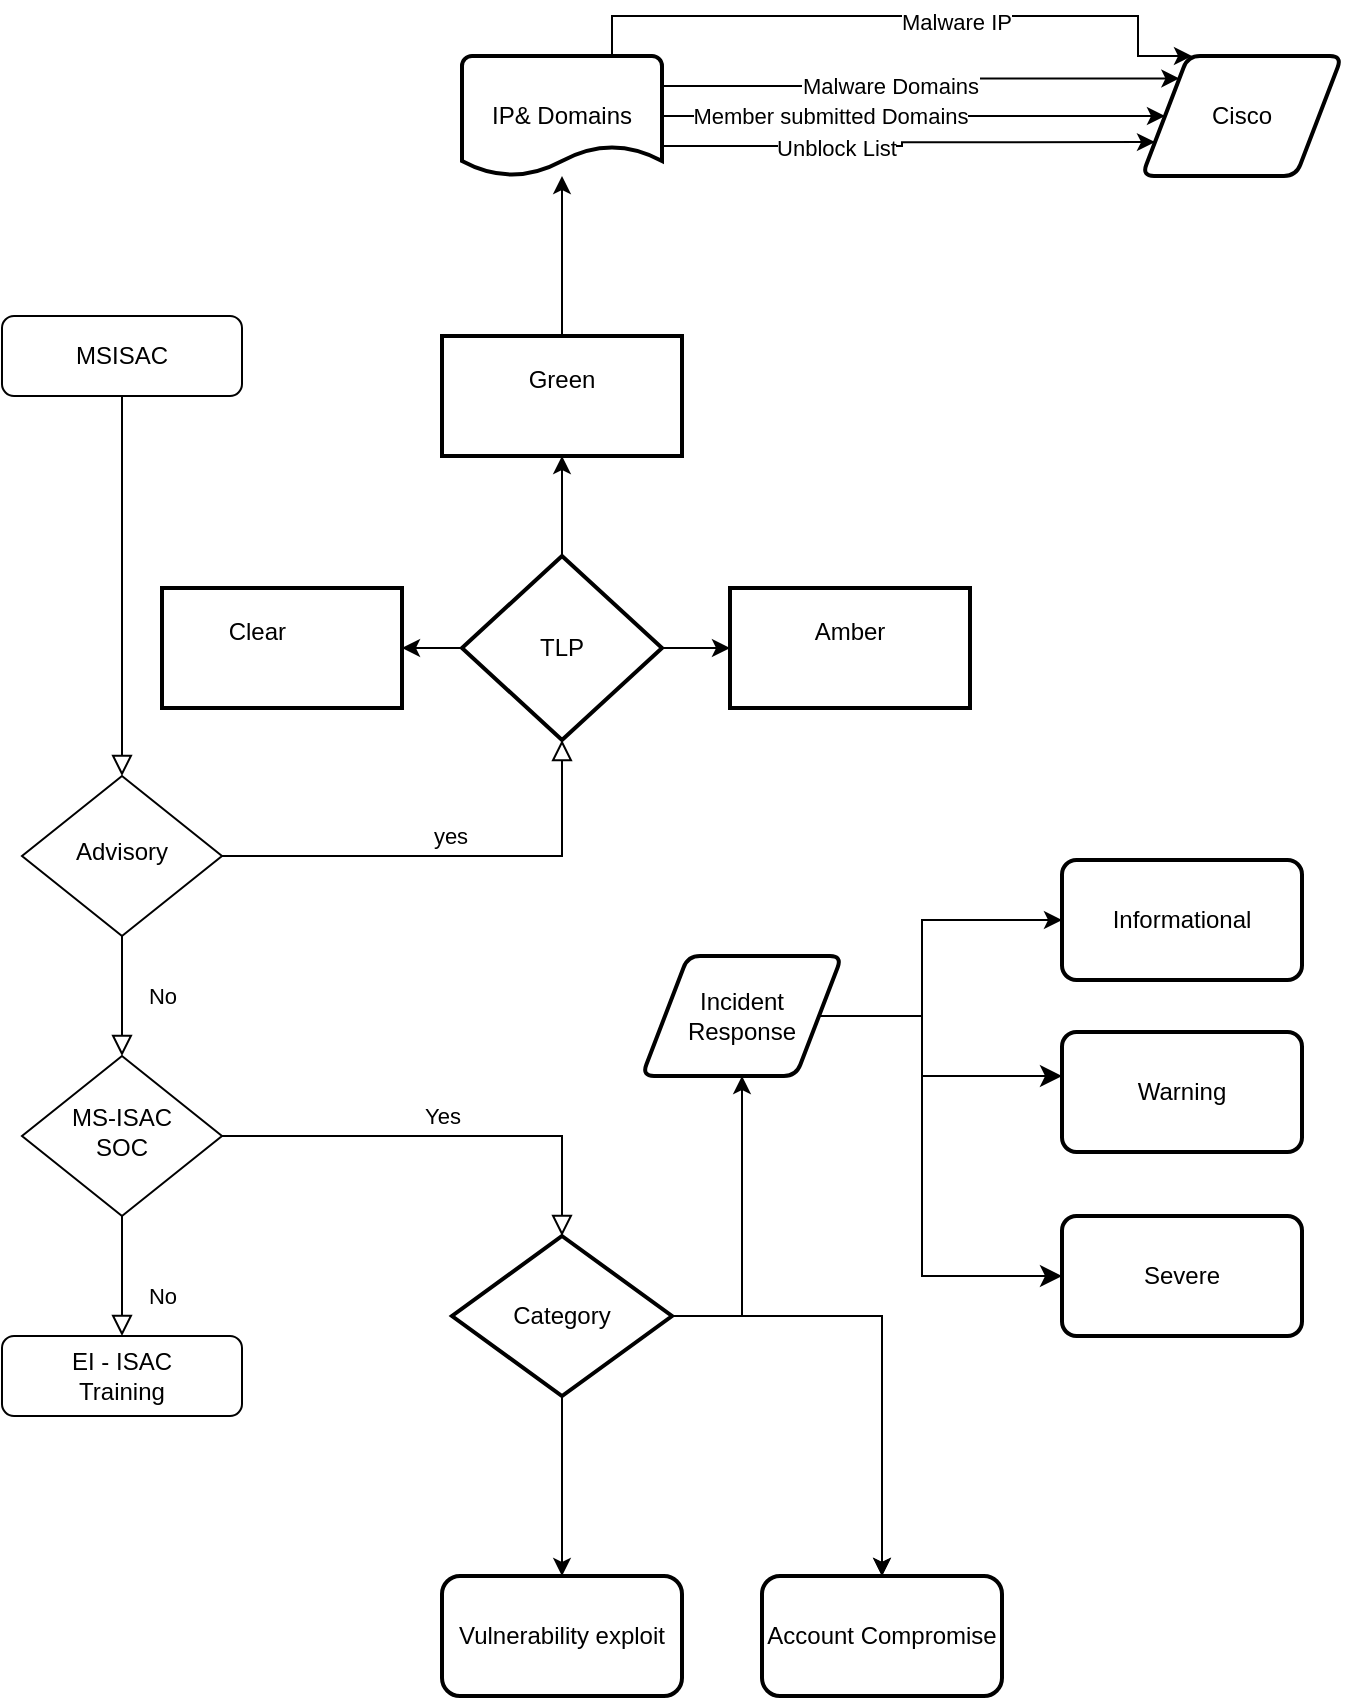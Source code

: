 <mxfile version="21.6.5" type="github">
  <diagram id="C5RBs43oDa-KdzZeNtuy" name="Page-1">
    <mxGraphModel dx="1434" dy="1943" grid="1" gridSize="10" guides="1" tooltips="1" connect="1" arrows="1" fold="1" page="1" pageScale="1" pageWidth="827" pageHeight="1169" math="0" shadow="0">
      <root>
        <mxCell id="WIyWlLk6GJQsqaUBKTNV-0" />
        <mxCell id="WIyWlLk6GJQsqaUBKTNV-1" parent="WIyWlLk6GJQsqaUBKTNV-0" />
        <mxCell id="WIyWlLk6GJQsqaUBKTNV-2" value="" style="rounded=0;html=1;jettySize=auto;orthogonalLoop=1;fontSize=11;endArrow=block;endFill=0;endSize=8;strokeWidth=1;shadow=0;labelBackgroundColor=none;edgeStyle=orthogonalEdgeStyle;" parent="WIyWlLk6GJQsqaUBKTNV-1" source="WIyWlLk6GJQsqaUBKTNV-3" target="WIyWlLk6GJQsqaUBKTNV-6" edge="1">
          <mxGeometry relative="1" as="geometry" />
        </mxCell>
        <mxCell id="WIyWlLk6GJQsqaUBKTNV-3" value="MSISAC " style="rounded=1;whiteSpace=wrap;html=1;fontSize=12;glass=0;strokeWidth=1;shadow=0;" parent="WIyWlLk6GJQsqaUBKTNV-1" vertex="1">
          <mxGeometry x="50" y="-80" width="120" height="40" as="geometry" />
        </mxCell>
        <mxCell id="WIyWlLk6GJQsqaUBKTNV-4" value="No" style="rounded=0;html=1;jettySize=auto;orthogonalLoop=1;fontSize=11;endArrow=block;endFill=0;endSize=8;strokeWidth=1;shadow=0;labelBackgroundColor=none;edgeStyle=orthogonalEdgeStyle;" parent="WIyWlLk6GJQsqaUBKTNV-1" source="WIyWlLk6GJQsqaUBKTNV-6" target="WIyWlLk6GJQsqaUBKTNV-10" edge="1">
          <mxGeometry y="20" relative="1" as="geometry">
            <mxPoint as="offset" />
          </mxGeometry>
        </mxCell>
        <mxCell id="WIyWlLk6GJQsqaUBKTNV-5" value="yes" style="edgeStyle=orthogonalEdgeStyle;rounded=0;html=1;jettySize=auto;orthogonalLoop=1;fontSize=11;endArrow=block;endFill=0;endSize=8;strokeWidth=1;shadow=0;labelBackgroundColor=none;" parent="WIyWlLk6GJQsqaUBKTNV-1" source="WIyWlLk6GJQsqaUBKTNV-6" target="WIyWlLk6GJQsqaUBKTNV-7" edge="1">
          <mxGeometry y="10" relative="1" as="geometry">
            <mxPoint as="offset" />
          </mxGeometry>
        </mxCell>
        <mxCell id="WIyWlLk6GJQsqaUBKTNV-6" value="Advisory " style="rhombus;whiteSpace=wrap;html=1;shadow=0;fontFamily=Helvetica;fontSize=12;align=center;strokeWidth=1;spacing=6;spacingTop=-4;" parent="WIyWlLk6GJQsqaUBKTNV-1" vertex="1">
          <mxGeometry x="60" y="150" width="100" height="80" as="geometry" />
        </mxCell>
        <mxCell id="SXRWceZyZXSWCd43gUxl-40" value="" style="edgeStyle=orthogonalEdgeStyle;rounded=0;orthogonalLoop=1;jettySize=auto;html=1;" parent="WIyWlLk6GJQsqaUBKTNV-1" source="WIyWlLk6GJQsqaUBKTNV-7" target="SXRWceZyZXSWCd43gUxl-9" edge="1">
          <mxGeometry relative="1" as="geometry" />
        </mxCell>
        <mxCell id="SXRWceZyZXSWCd43gUxl-41" value="" style="edgeStyle=orthogonalEdgeStyle;rounded=0;orthogonalLoop=1;jettySize=auto;html=1;" parent="WIyWlLk6GJQsqaUBKTNV-1" source="WIyWlLk6GJQsqaUBKTNV-7" target="SXRWceZyZXSWCd43gUxl-11" edge="1">
          <mxGeometry relative="1" as="geometry" />
        </mxCell>
        <mxCell id="SXRWceZyZXSWCd43gUxl-42" value="" style="edgeStyle=orthogonalEdgeStyle;rounded=0;orthogonalLoop=1;jettySize=auto;html=1;" parent="WIyWlLk6GJQsqaUBKTNV-1" source="WIyWlLk6GJQsqaUBKTNV-7" target="SXRWceZyZXSWCd43gUxl-13" edge="1">
          <mxGeometry relative="1" as="geometry" />
        </mxCell>
        <mxCell id="WIyWlLk6GJQsqaUBKTNV-7" value="TLP " style="rounded=1;whiteSpace=wrap;html=1;fontSize=12;glass=0;strokeWidth=2;shadow=0;shape=mxgraph.flowchart.decision;" parent="WIyWlLk6GJQsqaUBKTNV-1" vertex="1">
          <mxGeometry x="280" y="40" width="100" height="92" as="geometry" />
        </mxCell>
        <mxCell id="WIyWlLk6GJQsqaUBKTNV-8" value="No" style="rounded=0;html=1;jettySize=auto;orthogonalLoop=1;fontSize=11;endArrow=block;endFill=0;endSize=8;strokeWidth=1;shadow=0;labelBackgroundColor=none;edgeStyle=orthogonalEdgeStyle;" parent="WIyWlLk6GJQsqaUBKTNV-1" source="WIyWlLk6GJQsqaUBKTNV-10" target="WIyWlLk6GJQsqaUBKTNV-11" edge="1">
          <mxGeometry x="0.333" y="20" relative="1" as="geometry">
            <mxPoint as="offset" />
          </mxGeometry>
        </mxCell>
        <mxCell id="WIyWlLk6GJQsqaUBKTNV-9" value="Yes" style="edgeStyle=orthogonalEdgeStyle;rounded=0;html=1;jettySize=auto;orthogonalLoop=1;fontSize=11;endArrow=block;endFill=0;endSize=8;strokeWidth=1;shadow=0;labelBackgroundColor=none;" parent="WIyWlLk6GJQsqaUBKTNV-1" source="WIyWlLk6GJQsqaUBKTNV-10" target="WIyWlLk6GJQsqaUBKTNV-12" edge="1">
          <mxGeometry y="10" relative="1" as="geometry">
            <mxPoint as="offset" />
          </mxGeometry>
        </mxCell>
        <mxCell id="WIyWlLk6GJQsqaUBKTNV-10" value="&lt;div&gt;MS-ISAC &lt;br&gt;&lt;/div&gt;&lt;div&gt;SOC &lt;br&gt;&lt;/div&gt;" style="rhombus;whiteSpace=wrap;html=1;shadow=0;fontFamily=Helvetica;fontSize=12;align=center;strokeWidth=1;spacing=6;spacingTop=-4;" parent="WIyWlLk6GJQsqaUBKTNV-1" vertex="1">
          <mxGeometry x="60" y="290" width="100" height="80" as="geometry" />
        </mxCell>
        <mxCell id="WIyWlLk6GJQsqaUBKTNV-11" value="&lt;div&gt;EI - ISAC &lt;br&gt;&lt;/div&gt;&lt;div&gt;Training &lt;br&gt;&lt;/div&gt;" style="rounded=1;whiteSpace=wrap;html=1;fontSize=12;glass=0;strokeWidth=1;shadow=0;" parent="WIyWlLk6GJQsqaUBKTNV-1" vertex="1">
          <mxGeometry x="50" y="430" width="120" height="40" as="geometry" />
        </mxCell>
        <mxCell id="SXRWceZyZXSWCd43gUxl-17" value="" style="edgeStyle=orthogonalEdgeStyle;rounded=0;orthogonalLoop=1;jettySize=auto;html=1;" parent="WIyWlLk6GJQsqaUBKTNV-1" source="WIyWlLk6GJQsqaUBKTNV-12" target="SXRWceZyZXSWCd43gUxl-16" edge="1">
          <mxGeometry relative="1" as="geometry" />
        </mxCell>
        <mxCell id="SXRWceZyZXSWCd43gUxl-19" value="" style="edgeStyle=orthogonalEdgeStyle;rounded=0;orthogonalLoop=1;jettySize=auto;html=1;" parent="WIyWlLk6GJQsqaUBKTNV-1" source="WIyWlLk6GJQsqaUBKTNV-12" target="SXRWceZyZXSWCd43gUxl-18" edge="1">
          <mxGeometry relative="1" as="geometry" />
        </mxCell>
        <mxCell id="SXRWceZyZXSWCd43gUxl-21" value="" style="edgeStyle=orthogonalEdgeStyle;rounded=0;orthogonalLoop=1;jettySize=auto;html=1;" parent="WIyWlLk6GJQsqaUBKTNV-1" source="WIyWlLk6GJQsqaUBKTNV-12" target="SXRWceZyZXSWCd43gUxl-16" edge="1">
          <mxGeometry relative="1" as="geometry" />
        </mxCell>
        <mxCell id="SXRWceZyZXSWCd43gUxl-22" style="edgeStyle=orthogonalEdgeStyle;rounded=0;orthogonalLoop=1;jettySize=auto;html=1;exitX=1;exitY=0.5;exitDx=0;exitDy=0;exitPerimeter=0;entryX=0.5;entryY=1;entryDx=0;entryDy=0;" parent="WIyWlLk6GJQsqaUBKTNV-1" source="WIyWlLk6GJQsqaUBKTNV-12" target="SXRWceZyZXSWCd43gUxl-23" edge="1">
          <mxGeometry relative="1" as="geometry">
            <mxPoint x="420" y="330" as="targetPoint" />
          </mxGeometry>
        </mxCell>
        <mxCell id="WIyWlLk6GJQsqaUBKTNV-12" value="Category" style="rounded=1;whiteSpace=wrap;html=1;fontSize=12;glass=0;strokeWidth=2;shadow=0;shape=mxgraph.flowchart.decision;" parent="WIyWlLk6GJQsqaUBKTNV-1" vertex="1">
          <mxGeometry x="275" y="380" width="110" height="80" as="geometry" />
        </mxCell>
        <mxCell id="SXRWceZyZXSWCd43gUxl-9" value="Clear &lt;span style=&quot;white-space: pre;&quot;&gt;&#x9;&lt;/span&gt;" style="whiteSpace=wrap;html=1;verticalAlign=top;strokeWidth=2;labelBackgroundColor=default;spacingTop=8;" parent="WIyWlLk6GJQsqaUBKTNV-1" vertex="1">
          <mxGeometry x="130" y="56" width="120" height="60" as="geometry" />
        </mxCell>
        <mxCell id="XPrcIIM_zlbopIxsgHZ1-1" value="" style="edgeStyle=orthogonalEdgeStyle;rounded=0;orthogonalLoop=1;jettySize=auto;html=1;" edge="1" parent="WIyWlLk6GJQsqaUBKTNV-1" source="SXRWceZyZXSWCd43gUxl-11" target="XPrcIIM_zlbopIxsgHZ1-0">
          <mxGeometry relative="1" as="geometry" />
        </mxCell>
        <mxCell id="SXRWceZyZXSWCd43gUxl-11" value="Green" style="whiteSpace=wrap;html=1;verticalAlign=top;strokeWidth=2;labelBackgroundColor=default;spacingTop=8;" parent="WIyWlLk6GJQsqaUBKTNV-1" vertex="1">
          <mxGeometry x="270" y="-70" width="120" height="60" as="geometry" />
        </mxCell>
        <mxCell id="SXRWceZyZXSWCd43gUxl-13" value="Amber " style="whiteSpace=wrap;html=1;verticalAlign=top;strokeWidth=2;labelBackgroundColor=default;spacingTop=8;" parent="WIyWlLk6GJQsqaUBKTNV-1" vertex="1">
          <mxGeometry x="414" y="56" width="120" height="60" as="geometry" />
        </mxCell>
        <mxCell id="SXRWceZyZXSWCd43gUxl-16" value="Account Compromise " style="whiteSpace=wrap;html=1;rounded=1;glass=0;strokeWidth=2;shadow=0;" parent="WIyWlLk6GJQsqaUBKTNV-1" vertex="1">
          <mxGeometry x="430" y="550" width="120" height="60" as="geometry" />
        </mxCell>
        <mxCell id="SXRWceZyZXSWCd43gUxl-18" value="Vulnerability exploit " style="whiteSpace=wrap;html=1;rounded=1;glass=0;strokeWidth=2;shadow=0;" parent="WIyWlLk6GJQsqaUBKTNV-1" vertex="1">
          <mxGeometry x="270" y="550" width="120" height="60" as="geometry" />
        </mxCell>
        <mxCell id="SXRWceZyZXSWCd43gUxl-32" value="" style="edgeStyle=orthogonalEdgeStyle;rounded=0;orthogonalLoop=1;jettySize=auto;html=1;" parent="WIyWlLk6GJQsqaUBKTNV-1" source="SXRWceZyZXSWCd43gUxl-23" target="SXRWceZyZXSWCd43gUxl-31" edge="1">
          <mxGeometry relative="1" as="geometry">
            <Array as="points">
              <mxPoint x="510" y="270" />
              <mxPoint x="510" y="222" />
            </Array>
          </mxGeometry>
        </mxCell>
        <mxCell id="SXRWceZyZXSWCd43gUxl-23" value="Incident Response " style="shape=parallelogram;html=1;strokeWidth=2;perimeter=parallelogramPerimeter;whiteSpace=wrap;rounded=1;arcSize=12;size=0.23;" parent="WIyWlLk6GJQsqaUBKTNV-1" vertex="1">
          <mxGeometry x="370" y="240" width="100" height="60" as="geometry" />
        </mxCell>
        <mxCell id="SXRWceZyZXSWCd43gUxl-31" value="Informational " style="whiteSpace=wrap;html=1;strokeWidth=2;rounded=1;arcSize=12;" parent="WIyWlLk6GJQsqaUBKTNV-1" vertex="1">
          <mxGeometry x="580" y="192" width="120" height="60" as="geometry" />
        </mxCell>
        <mxCell id="SXRWceZyZXSWCd43gUxl-35" value="" style="edgeStyle=elbowEdgeStyle;elbow=horizontal;endArrow=classic;html=1;curved=0;rounded=0;endSize=8;startSize=8;" parent="WIyWlLk6GJQsqaUBKTNV-1" edge="1">
          <mxGeometry width="50" height="50" relative="1" as="geometry">
            <mxPoint x="510" y="270" as="sourcePoint" />
            <mxPoint x="580" y="300" as="targetPoint" />
            <Array as="points">
              <mxPoint x="510" y="290" />
            </Array>
          </mxGeometry>
        </mxCell>
        <mxCell id="SXRWceZyZXSWCd43gUxl-36" value="Warning " style="whiteSpace=wrap;html=1;strokeWidth=2;rounded=1;arcSize=12;" parent="WIyWlLk6GJQsqaUBKTNV-1" vertex="1">
          <mxGeometry x="580" y="278" width="120" height="60" as="geometry" />
        </mxCell>
        <mxCell id="SXRWceZyZXSWCd43gUxl-37" value="Severe" style="whiteSpace=wrap;html=1;strokeWidth=2;rounded=1;arcSize=12;" parent="WIyWlLk6GJQsqaUBKTNV-1" vertex="1">
          <mxGeometry x="580" y="370" width="120" height="60" as="geometry" />
        </mxCell>
        <mxCell id="SXRWceZyZXSWCd43gUxl-38" value="" style="edgeStyle=elbowEdgeStyle;elbow=horizontal;endArrow=classic;html=1;curved=0;rounded=0;endSize=8;startSize=8;entryX=0;entryY=0.5;entryDx=0;entryDy=0;" parent="WIyWlLk6GJQsqaUBKTNV-1" target="SXRWceZyZXSWCd43gUxl-37" edge="1">
          <mxGeometry width="50" height="50" relative="1" as="geometry">
            <mxPoint x="510" y="270" as="sourcePoint" />
            <mxPoint x="560" y="380" as="targetPoint" />
            <Array as="points">
              <mxPoint x="510" y="330" />
            </Array>
          </mxGeometry>
        </mxCell>
        <mxCell id="XPrcIIM_zlbopIxsgHZ1-2" style="edgeStyle=orthogonalEdgeStyle;rounded=0;orthogonalLoop=1;jettySize=auto;html=1;exitX=0.75;exitY=0;exitDx=0;exitDy=0;exitPerimeter=0;entryX=0.25;entryY=0;entryDx=0;entryDy=0;" edge="1" parent="WIyWlLk6GJQsqaUBKTNV-1" source="XPrcIIM_zlbopIxsgHZ1-0" target="XPrcIIM_zlbopIxsgHZ1-14">
          <mxGeometry relative="1" as="geometry">
            <mxPoint x="618" y="-208.02" as="targetPoint" />
            <Array as="points">
              <mxPoint x="355" y="-230" />
              <mxPoint x="618" y="-230" />
              <mxPoint x="618" y="-210" />
            </Array>
          </mxGeometry>
        </mxCell>
        <mxCell id="XPrcIIM_zlbopIxsgHZ1-3" value="Malware IP " style="edgeLabel;html=1;align=center;verticalAlign=middle;resizable=0;points=[];" vertex="1" connectable="0" parent="XPrcIIM_zlbopIxsgHZ1-2">
          <mxGeometry x="0.165" y="-3" relative="1" as="geometry">
            <mxPoint as="offset" />
          </mxGeometry>
        </mxCell>
        <mxCell id="XPrcIIM_zlbopIxsgHZ1-4" style="edgeStyle=orthogonalEdgeStyle;rounded=0;orthogonalLoop=1;jettySize=auto;html=1;exitX=1;exitY=0.25;exitDx=0;exitDy=0;exitPerimeter=0;entryX=0;entryY=0;entryDx=0;entryDy=0;" edge="1" parent="WIyWlLk6GJQsqaUBKTNV-1" source="XPrcIIM_zlbopIxsgHZ1-0" target="XPrcIIM_zlbopIxsgHZ1-14">
          <mxGeometry relative="1" as="geometry">
            <mxPoint x="600.63" y="-191.811" as="targetPoint" />
          </mxGeometry>
        </mxCell>
        <mxCell id="XPrcIIM_zlbopIxsgHZ1-7" value="Malware Domains" style="edgeLabel;html=1;align=center;verticalAlign=middle;resizable=0;points=[];" vertex="1" connectable="0" parent="XPrcIIM_zlbopIxsgHZ1-4">
          <mxGeometry x="-0.131" relative="1" as="geometry">
            <mxPoint as="offset" />
          </mxGeometry>
        </mxCell>
        <mxCell id="XPrcIIM_zlbopIxsgHZ1-5" style="edgeStyle=orthogonalEdgeStyle;rounded=0;orthogonalLoop=1;jettySize=auto;html=1;exitX=1;exitY=0.5;exitDx=0;exitDy=0;exitPerimeter=0;entryX=0;entryY=0.5;entryDx=0;entryDy=0;" edge="1" parent="WIyWlLk6GJQsqaUBKTNV-1" source="XPrcIIM_zlbopIxsgHZ1-0" target="XPrcIIM_zlbopIxsgHZ1-14">
          <mxGeometry relative="1" as="geometry">
            <mxPoint x="590" y="-180" as="targetPoint" />
          </mxGeometry>
        </mxCell>
        <mxCell id="XPrcIIM_zlbopIxsgHZ1-8" value="Member submitted Domains" style="edgeLabel;html=1;align=center;verticalAlign=middle;resizable=0;points=[];" vertex="1" connectable="0" parent="XPrcIIM_zlbopIxsgHZ1-5">
          <mxGeometry x="-0.329" y="-2" relative="1" as="geometry">
            <mxPoint x="-1" y="-2" as="offset" />
          </mxGeometry>
        </mxCell>
        <mxCell id="XPrcIIM_zlbopIxsgHZ1-10" style="edgeStyle=orthogonalEdgeStyle;rounded=0;orthogonalLoop=1;jettySize=auto;html=1;exitX=1;exitY=0.75;exitDx=0;exitDy=0;exitPerimeter=0;entryX=0;entryY=0.75;entryDx=0;entryDy=0;" edge="1" parent="WIyWlLk6GJQsqaUBKTNV-1" source="XPrcIIM_zlbopIxsgHZ1-0" target="XPrcIIM_zlbopIxsgHZ1-14">
          <mxGeometry relative="1" as="geometry">
            <mxPoint x="600.63" y="-168.189" as="targetPoint" />
          </mxGeometry>
        </mxCell>
        <mxCell id="XPrcIIM_zlbopIxsgHZ1-11" value="Unblock List " style="edgeLabel;html=1;align=center;verticalAlign=middle;resizable=0;points=[];" vertex="1" connectable="0" parent="XPrcIIM_zlbopIxsgHZ1-10">
          <mxGeometry x="-0.302" y="-1" relative="1" as="geometry">
            <mxPoint as="offset" />
          </mxGeometry>
        </mxCell>
        <mxCell id="XPrcIIM_zlbopIxsgHZ1-0" value="IP&amp;amp; Domains " style="strokeWidth=2;html=1;shape=mxgraph.flowchart.document2;whiteSpace=wrap;size=0.25;" vertex="1" parent="WIyWlLk6GJQsqaUBKTNV-1">
          <mxGeometry x="280" y="-210" width="100" height="60" as="geometry" />
        </mxCell>
        <mxCell id="XPrcIIM_zlbopIxsgHZ1-14" value="Cisco" style="shape=parallelogram;html=1;strokeWidth=2;perimeter=parallelogramPerimeter;whiteSpace=wrap;rounded=1;arcSize=12;size=0.23;" vertex="1" parent="WIyWlLk6GJQsqaUBKTNV-1">
          <mxGeometry x="620" y="-210" width="100" height="60" as="geometry" />
        </mxCell>
      </root>
    </mxGraphModel>
  </diagram>
</mxfile>
